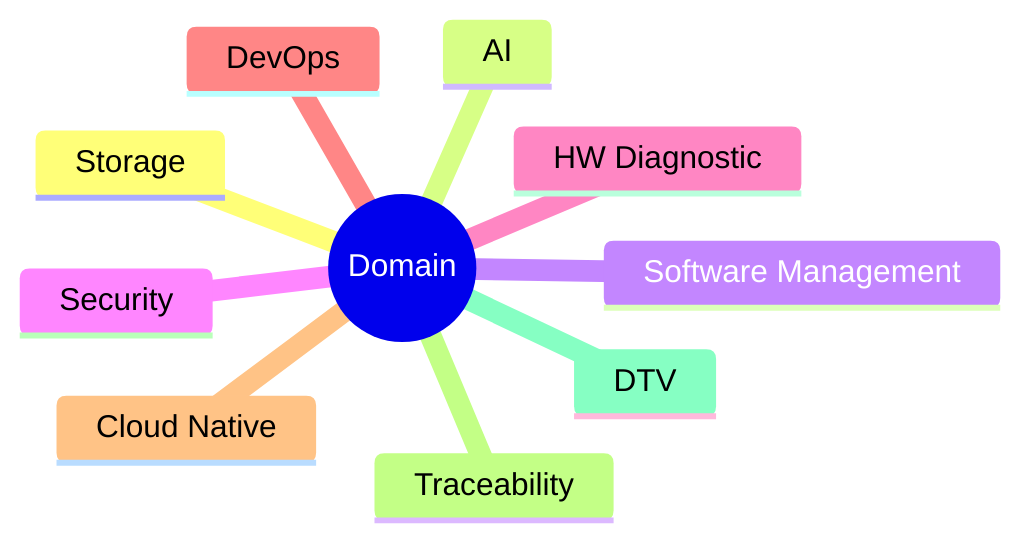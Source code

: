 mindmap
  root((Domain))
    Storage
    AI
    Software Management
    Security
    HW Diagnostic
    DevOps
    Cloud Native
    Traceability
    DTV